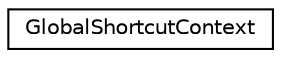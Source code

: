 digraph "Graphical Class Hierarchy"
{
  edge [fontname="Helvetica",fontsize="10",labelfontname="Helvetica",labelfontsize="10"];
  node [fontname="Helvetica",fontsize="10",shape=record];
  rankdir="LR";
  Node0 [label="GlobalShortcutContext",height=0.2,width=0.4,color="black", fillcolor="white", style="filled",URL="$classGlobalShortcutContext.html"];
}
